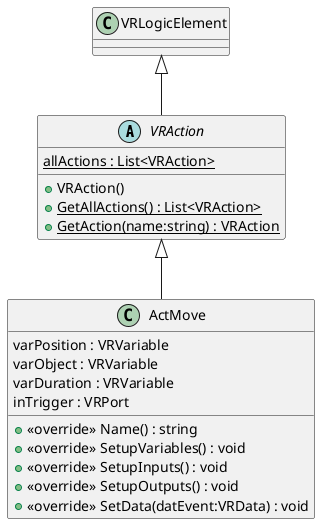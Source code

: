 @startuml
abstract class VRAction {
    {static} allActions : List<VRAction>
    + VRAction()
    + {static} GetAllActions() : List<VRAction>
    + {static} GetAction(name:string) : VRAction
}
class ActMove {
    varPosition : VRVariable
    varObject : VRVariable
    varDuration : VRVariable
    inTrigger : VRPort
    + <<override>> Name() : string
    + <<override>> SetupVariables() : void
    + <<override>> SetupInputs() : void
    + <<override>> SetupOutputs() : void
    + <<override>> SetData(datEvent:VRData) : void
}
VRLogicElement <|-- VRAction
VRAction <|-- ActMove
@enduml
